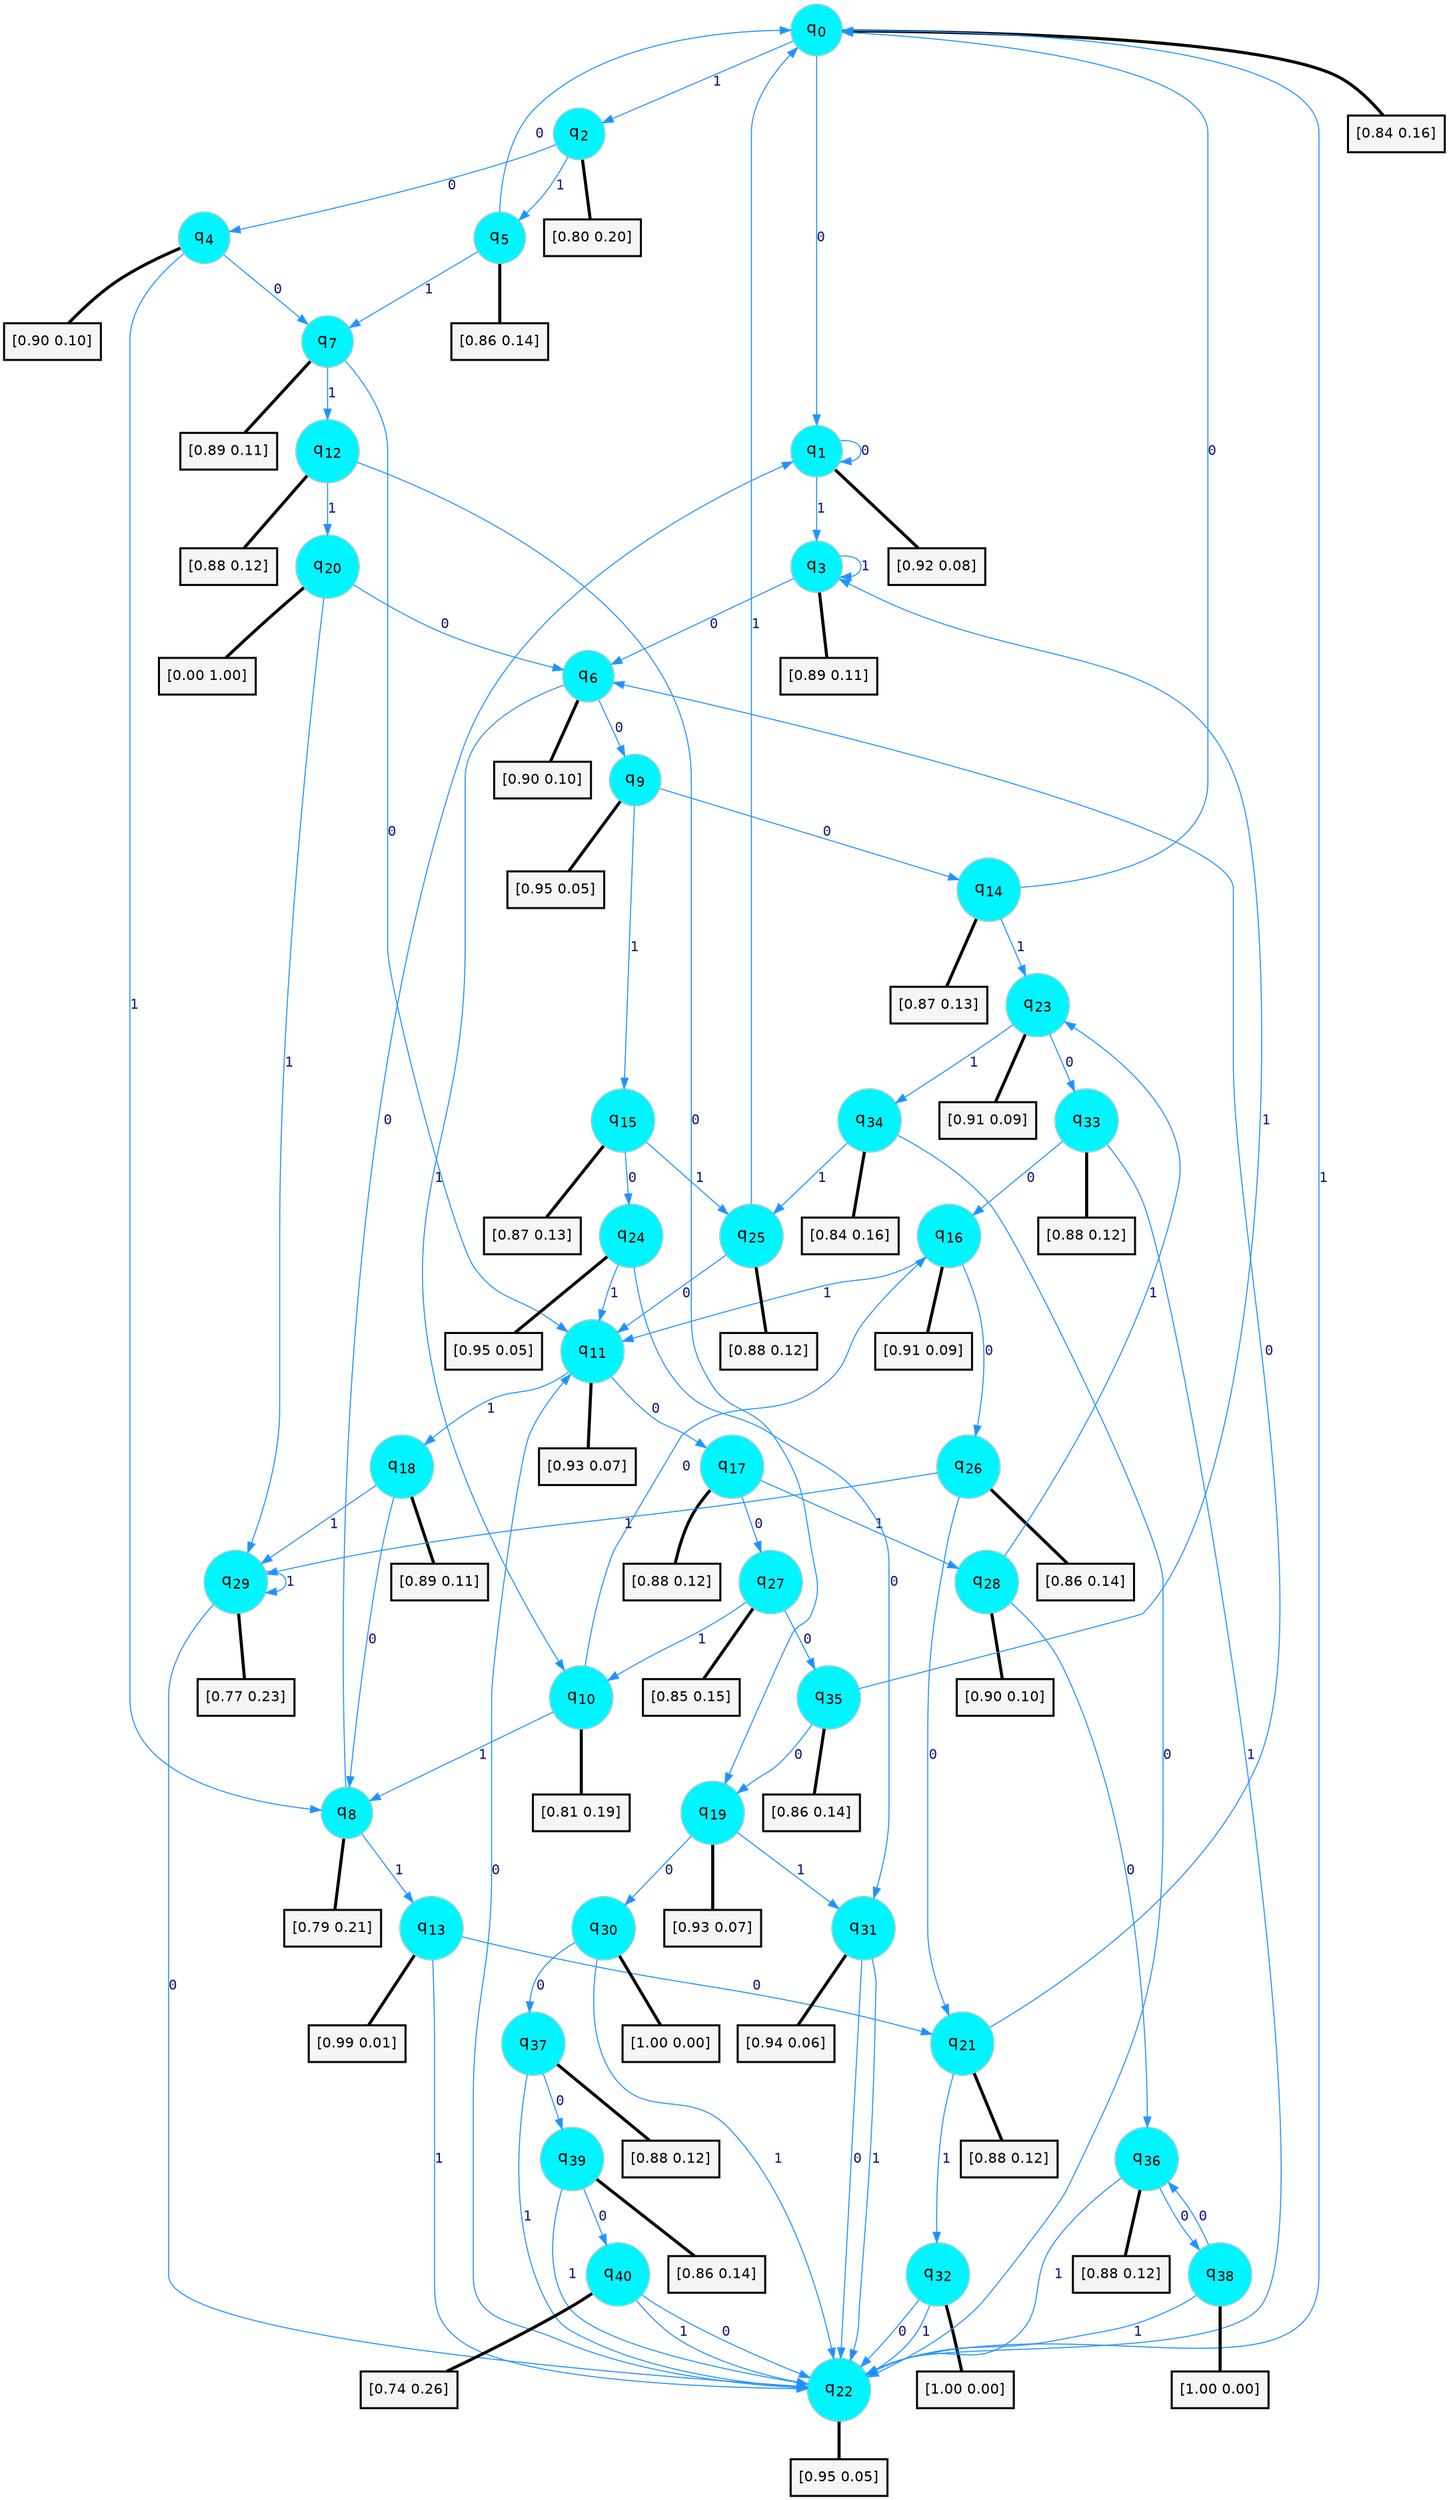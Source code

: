 digraph G {
graph [
bgcolor=transparent, dpi=300, rankdir=TD, size="40,25"];
node [
color=gray, fillcolor=turquoise1, fontcolor=black, fontname=Helvetica, fontsize=16, fontweight=bold, shape=circle, style=filled];
edge [
arrowsize=1, color=dodgerblue1, fontcolor=midnightblue, fontname=courier, fontweight=bold, penwidth=1, style=solid, weight=20];
0[label=<q<SUB>0</SUB>>];
1[label=<q<SUB>1</SUB>>];
2[label=<q<SUB>2</SUB>>];
3[label=<q<SUB>3</SUB>>];
4[label=<q<SUB>4</SUB>>];
5[label=<q<SUB>5</SUB>>];
6[label=<q<SUB>6</SUB>>];
7[label=<q<SUB>7</SUB>>];
8[label=<q<SUB>8</SUB>>];
9[label=<q<SUB>9</SUB>>];
10[label=<q<SUB>10</SUB>>];
11[label=<q<SUB>11</SUB>>];
12[label=<q<SUB>12</SUB>>];
13[label=<q<SUB>13</SUB>>];
14[label=<q<SUB>14</SUB>>];
15[label=<q<SUB>15</SUB>>];
16[label=<q<SUB>16</SUB>>];
17[label=<q<SUB>17</SUB>>];
18[label=<q<SUB>18</SUB>>];
19[label=<q<SUB>19</SUB>>];
20[label=<q<SUB>20</SUB>>];
21[label=<q<SUB>21</SUB>>];
22[label=<q<SUB>22</SUB>>];
23[label=<q<SUB>23</SUB>>];
24[label=<q<SUB>24</SUB>>];
25[label=<q<SUB>25</SUB>>];
26[label=<q<SUB>26</SUB>>];
27[label=<q<SUB>27</SUB>>];
28[label=<q<SUB>28</SUB>>];
29[label=<q<SUB>29</SUB>>];
30[label=<q<SUB>30</SUB>>];
31[label=<q<SUB>31</SUB>>];
32[label=<q<SUB>32</SUB>>];
33[label=<q<SUB>33</SUB>>];
34[label=<q<SUB>34</SUB>>];
35[label=<q<SUB>35</SUB>>];
36[label=<q<SUB>36</SUB>>];
37[label=<q<SUB>37</SUB>>];
38[label=<q<SUB>38</SUB>>];
39[label=<q<SUB>39</SUB>>];
40[label=<q<SUB>40</SUB>>];
41[label="[0.84 0.16]", shape=box,fontcolor=black, fontname=Helvetica, fontsize=14, penwidth=2, fillcolor=whitesmoke,color=black];
42[label="[0.92 0.08]", shape=box,fontcolor=black, fontname=Helvetica, fontsize=14, penwidth=2, fillcolor=whitesmoke,color=black];
43[label="[0.80 0.20]", shape=box,fontcolor=black, fontname=Helvetica, fontsize=14, penwidth=2, fillcolor=whitesmoke,color=black];
44[label="[0.89 0.11]", shape=box,fontcolor=black, fontname=Helvetica, fontsize=14, penwidth=2, fillcolor=whitesmoke,color=black];
45[label="[0.90 0.10]", shape=box,fontcolor=black, fontname=Helvetica, fontsize=14, penwidth=2, fillcolor=whitesmoke,color=black];
46[label="[0.86 0.14]", shape=box,fontcolor=black, fontname=Helvetica, fontsize=14, penwidth=2, fillcolor=whitesmoke,color=black];
47[label="[0.90 0.10]", shape=box,fontcolor=black, fontname=Helvetica, fontsize=14, penwidth=2, fillcolor=whitesmoke,color=black];
48[label="[0.89 0.11]", shape=box,fontcolor=black, fontname=Helvetica, fontsize=14, penwidth=2, fillcolor=whitesmoke,color=black];
49[label="[0.79 0.21]", shape=box,fontcolor=black, fontname=Helvetica, fontsize=14, penwidth=2, fillcolor=whitesmoke,color=black];
50[label="[0.95 0.05]", shape=box,fontcolor=black, fontname=Helvetica, fontsize=14, penwidth=2, fillcolor=whitesmoke,color=black];
51[label="[0.81 0.19]", shape=box,fontcolor=black, fontname=Helvetica, fontsize=14, penwidth=2, fillcolor=whitesmoke,color=black];
52[label="[0.93 0.07]", shape=box,fontcolor=black, fontname=Helvetica, fontsize=14, penwidth=2, fillcolor=whitesmoke,color=black];
53[label="[0.88 0.12]", shape=box,fontcolor=black, fontname=Helvetica, fontsize=14, penwidth=2, fillcolor=whitesmoke,color=black];
54[label="[0.99 0.01]", shape=box,fontcolor=black, fontname=Helvetica, fontsize=14, penwidth=2, fillcolor=whitesmoke,color=black];
55[label="[0.87 0.13]", shape=box,fontcolor=black, fontname=Helvetica, fontsize=14, penwidth=2, fillcolor=whitesmoke,color=black];
56[label="[0.87 0.13]", shape=box,fontcolor=black, fontname=Helvetica, fontsize=14, penwidth=2, fillcolor=whitesmoke,color=black];
57[label="[0.91 0.09]", shape=box,fontcolor=black, fontname=Helvetica, fontsize=14, penwidth=2, fillcolor=whitesmoke,color=black];
58[label="[0.88 0.12]", shape=box,fontcolor=black, fontname=Helvetica, fontsize=14, penwidth=2, fillcolor=whitesmoke,color=black];
59[label="[0.89 0.11]", shape=box,fontcolor=black, fontname=Helvetica, fontsize=14, penwidth=2, fillcolor=whitesmoke,color=black];
60[label="[0.93 0.07]", shape=box,fontcolor=black, fontname=Helvetica, fontsize=14, penwidth=2, fillcolor=whitesmoke,color=black];
61[label="[0.00 1.00]", shape=box,fontcolor=black, fontname=Helvetica, fontsize=14, penwidth=2, fillcolor=whitesmoke,color=black];
62[label="[0.88 0.12]", shape=box,fontcolor=black, fontname=Helvetica, fontsize=14, penwidth=2, fillcolor=whitesmoke,color=black];
63[label="[0.95 0.05]", shape=box,fontcolor=black, fontname=Helvetica, fontsize=14, penwidth=2, fillcolor=whitesmoke,color=black];
64[label="[0.91 0.09]", shape=box,fontcolor=black, fontname=Helvetica, fontsize=14, penwidth=2, fillcolor=whitesmoke,color=black];
65[label="[0.95 0.05]", shape=box,fontcolor=black, fontname=Helvetica, fontsize=14, penwidth=2, fillcolor=whitesmoke,color=black];
66[label="[0.88 0.12]", shape=box,fontcolor=black, fontname=Helvetica, fontsize=14, penwidth=2, fillcolor=whitesmoke,color=black];
67[label="[0.86 0.14]", shape=box,fontcolor=black, fontname=Helvetica, fontsize=14, penwidth=2, fillcolor=whitesmoke,color=black];
68[label="[0.85 0.15]", shape=box,fontcolor=black, fontname=Helvetica, fontsize=14, penwidth=2, fillcolor=whitesmoke,color=black];
69[label="[0.90 0.10]", shape=box,fontcolor=black, fontname=Helvetica, fontsize=14, penwidth=2, fillcolor=whitesmoke,color=black];
70[label="[0.77 0.23]", shape=box,fontcolor=black, fontname=Helvetica, fontsize=14, penwidth=2, fillcolor=whitesmoke,color=black];
71[label="[1.00 0.00]", shape=box,fontcolor=black, fontname=Helvetica, fontsize=14, penwidth=2, fillcolor=whitesmoke,color=black];
72[label="[0.94 0.06]", shape=box,fontcolor=black, fontname=Helvetica, fontsize=14, penwidth=2, fillcolor=whitesmoke,color=black];
73[label="[1.00 0.00]", shape=box,fontcolor=black, fontname=Helvetica, fontsize=14, penwidth=2, fillcolor=whitesmoke,color=black];
74[label="[0.88 0.12]", shape=box,fontcolor=black, fontname=Helvetica, fontsize=14, penwidth=2, fillcolor=whitesmoke,color=black];
75[label="[0.84 0.16]", shape=box,fontcolor=black, fontname=Helvetica, fontsize=14, penwidth=2, fillcolor=whitesmoke,color=black];
76[label="[0.86 0.14]", shape=box,fontcolor=black, fontname=Helvetica, fontsize=14, penwidth=2, fillcolor=whitesmoke,color=black];
77[label="[0.88 0.12]", shape=box,fontcolor=black, fontname=Helvetica, fontsize=14, penwidth=2, fillcolor=whitesmoke,color=black];
78[label="[0.88 0.12]", shape=box,fontcolor=black, fontname=Helvetica, fontsize=14, penwidth=2, fillcolor=whitesmoke,color=black];
79[label="[1.00 0.00]", shape=box,fontcolor=black, fontname=Helvetica, fontsize=14, penwidth=2, fillcolor=whitesmoke,color=black];
80[label="[0.86 0.14]", shape=box,fontcolor=black, fontname=Helvetica, fontsize=14, penwidth=2, fillcolor=whitesmoke,color=black];
81[label="[0.74 0.26]", shape=box,fontcolor=black, fontname=Helvetica, fontsize=14, penwidth=2, fillcolor=whitesmoke,color=black];
0->1 [label=0];
0->2 [label=1];
0->41 [arrowhead=none, penwidth=3,color=black];
1->1 [label=0];
1->3 [label=1];
1->42 [arrowhead=none, penwidth=3,color=black];
2->4 [label=0];
2->5 [label=1];
2->43 [arrowhead=none, penwidth=3,color=black];
3->6 [label=0];
3->3 [label=1];
3->44 [arrowhead=none, penwidth=3,color=black];
4->7 [label=0];
4->8 [label=1];
4->45 [arrowhead=none, penwidth=3,color=black];
5->0 [label=0];
5->7 [label=1];
5->46 [arrowhead=none, penwidth=3,color=black];
6->9 [label=0];
6->10 [label=1];
6->47 [arrowhead=none, penwidth=3,color=black];
7->11 [label=0];
7->12 [label=1];
7->48 [arrowhead=none, penwidth=3,color=black];
8->1 [label=0];
8->13 [label=1];
8->49 [arrowhead=none, penwidth=3,color=black];
9->14 [label=0];
9->15 [label=1];
9->50 [arrowhead=none, penwidth=3,color=black];
10->16 [label=0];
10->8 [label=1];
10->51 [arrowhead=none, penwidth=3,color=black];
11->17 [label=0];
11->18 [label=1];
11->52 [arrowhead=none, penwidth=3,color=black];
12->19 [label=0];
12->20 [label=1];
12->53 [arrowhead=none, penwidth=3,color=black];
13->21 [label=0];
13->22 [label=1];
13->54 [arrowhead=none, penwidth=3,color=black];
14->0 [label=0];
14->23 [label=1];
14->55 [arrowhead=none, penwidth=3,color=black];
15->24 [label=0];
15->25 [label=1];
15->56 [arrowhead=none, penwidth=3,color=black];
16->26 [label=0];
16->11 [label=1];
16->57 [arrowhead=none, penwidth=3,color=black];
17->27 [label=0];
17->28 [label=1];
17->58 [arrowhead=none, penwidth=3,color=black];
18->8 [label=0];
18->29 [label=1];
18->59 [arrowhead=none, penwidth=3,color=black];
19->30 [label=0];
19->31 [label=1];
19->60 [arrowhead=none, penwidth=3,color=black];
20->6 [label=0];
20->29 [label=1];
20->61 [arrowhead=none, penwidth=3,color=black];
21->6 [label=0];
21->32 [label=1];
21->62 [arrowhead=none, penwidth=3,color=black];
22->11 [label=0];
22->0 [label=1];
22->63 [arrowhead=none, penwidth=3,color=black];
23->33 [label=0];
23->34 [label=1];
23->64 [arrowhead=none, penwidth=3,color=black];
24->31 [label=0];
24->11 [label=1];
24->65 [arrowhead=none, penwidth=3,color=black];
25->11 [label=0];
25->0 [label=1];
25->66 [arrowhead=none, penwidth=3,color=black];
26->21 [label=0];
26->29 [label=1];
26->67 [arrowhead=none, penwidth=3,color=black];
27->35 [label=0];
27->10 [label=1];
27->68 [arrowhead=none, penwidth=3,color=black];
28->36 [label=0];
28->23 [label=1];
28->69 [arrowhead=none, penwidth=3,color=black];
29->22 [label=0];
29->29 [label=1];
29->70 [arrowhead=none, penwidth=3,color=black];
30->37 [label=0];
30->22 [label=1];
30->71 [arrowhead=none, penwidth=3,color=black];
31->22 [label=0];
31->22 [label=1];
31->72 [arrowhead=none, penwidth=3,color=black];
32->22 [label=0];
32->22 [label=1];
32->73 [arrowhead=none, penwidth=3,color=black];
33->16 [label=0];
33->22 [label=1];
33->74 [arrowhead=none, penwidth=3,color=black];
34->22 [label=0];
34->25 [label=1];
34->75 [arrowhead=none, penwidth=3,color=black];
35->19 [label=0];
35->3 [label=1];
35->76 [arrowhead=none, penwidth=3,color=black];
36->38 [label=0];
36->22 [label=1];
36->77 [arrowhead=none, penwidth=3,color=black];
37->39 [label=0];
37->22 [label=1];
37->78 [arrowhead=none, penwidth=3,color=black];
38->36 [label=0];
38->22 [label=1];
38->79 [arrowhead=none, penwidth=3,color=black];
39->40 [label=0];
39->22 [label=1];
39->80 [arrowhead=none, penwidth=3,color=black];
40->22 [label=0];
40->22 [label=1];
40->81 [arrowhead=none, penwidth=3,color=black];
}
